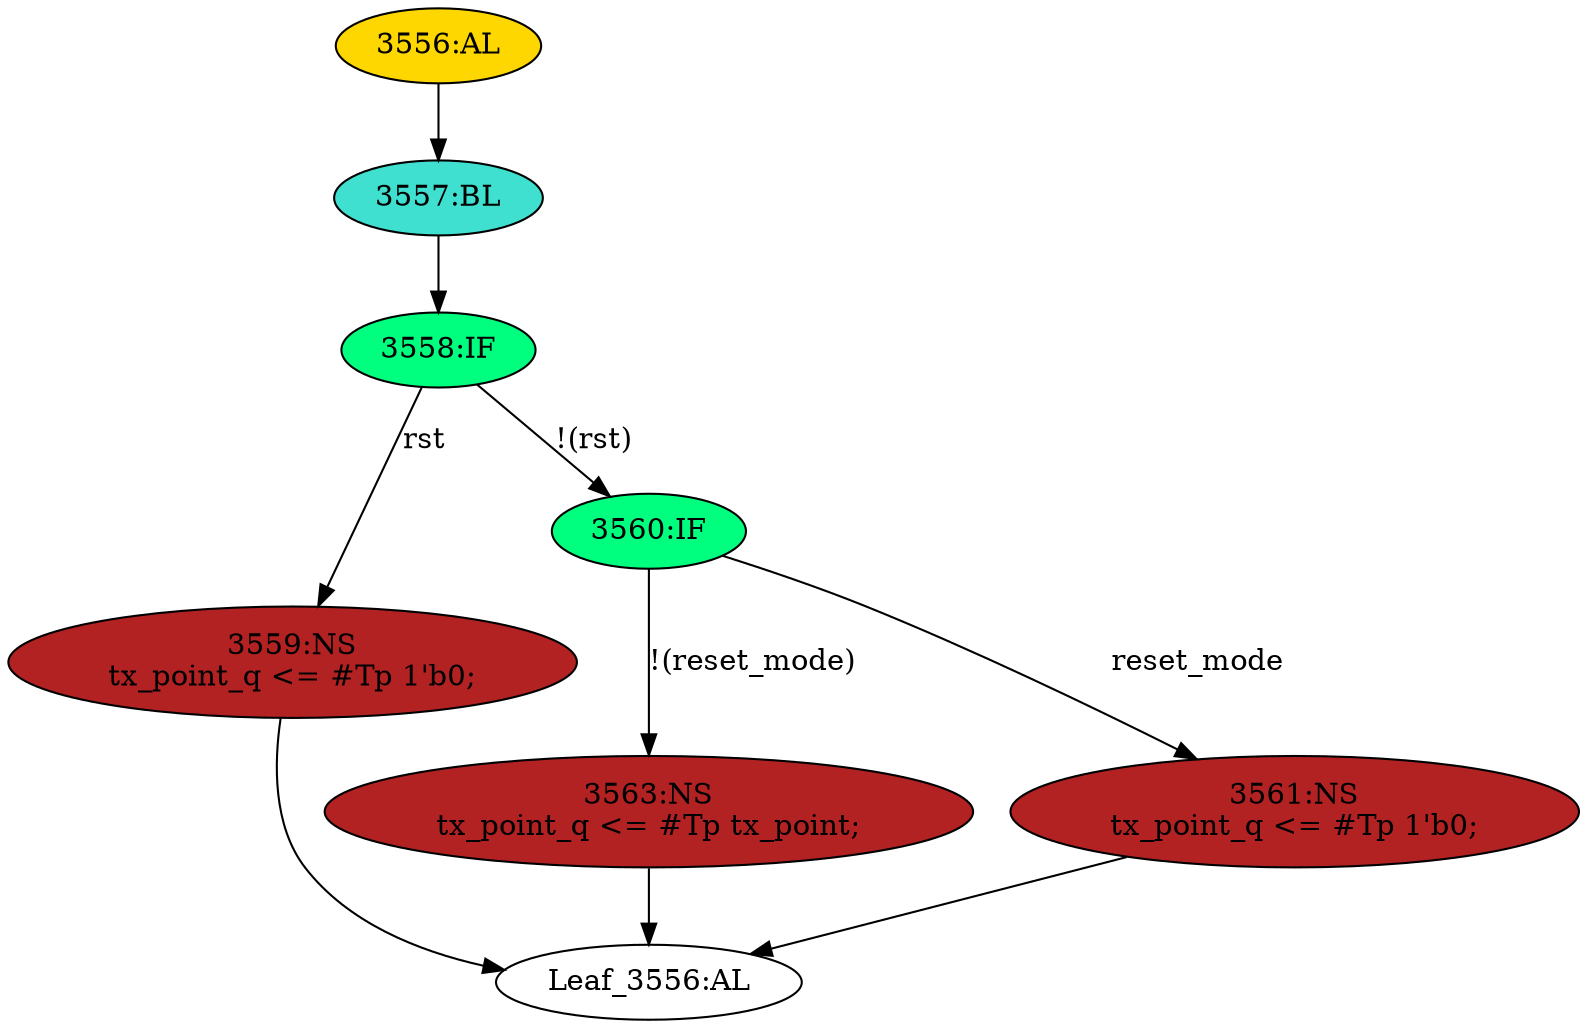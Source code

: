 strict digraph "" {
	node [label="\N"];
	"3563:NS"	 [ast="<pyverilog.vparser.ast.NonblockingSubstitution object at 0x7f44f6b27c10>",
		fillcolor=firebrick,
		label="3563:NS
tx_point_q <= #Tp tx_point;",
		statements="[<pyverilog.vparser.ast.NonblockingSubstitution object at 0x7f44f6b27c10>]",
		style=filled,
		typ=NonblockingSubstitution];
	"Leaf_3556:AL"	 [def_var="['tx_point_q']",
		label="Leaf_3556:AL"];
	"3563:NS" -> "Leaf_3556:AL"	 [cond="[]",
		lineno=None];
	"3558:IF"	 [ast="<pyverilog.vparser.ast.IfStatement object at 0x7f44f6b27dd0>",
		fillcolor=springgreen,
		label="3558:IF",
		statements="[]",
		style=filled,
		typ=IfStatement];
	"3559:NS"	 [ast="<pyverilog.vparser.ast.NonblockingSubstitution object at 0x7f44f6b33090>",
		fillcolor=firebrick,
		label="3559:NS
tx_point_q <= #Tp 1'b0;",
		statements="[<pyverilog.vparser.ast.NonblockingSubstitution object at 0x7f44f6b33090>]",
		style=filled,
		typ=NonblockingSubstitution];
	"3558:IF" -> "3559:NS"	 [cond="['rst']",
		label=rst,
		lineno=3558];
	"3560:IF"	 [ast="<pyverilog.vparser.ast.IfStatement object at 0x7f44f6b27e10>",
		fillcolor=springgreen,
		label="3560:IF",
		statements="[]",
		style=filled,
		typ=IfStatement];
	"3558:IF" -> "3560:IF"	 [cond="['rst']",
		label="!(rst)",
		lineno=3558];
	"3557:BL"	 [ast="<pyverilog.vparser.ast.Block object at 0x7f44f6b33290>",
		fillcolor=turquoise,
		label="3557:BL",
		statements="[]",
		style=filled,
		typ=Block];
	"3557:BL" -> "3558:IF"	 [cond="[]",
		lineno=None];
	"3559:NS" -> "Leaf_3556:AL"	 [cond="[]",
		lineno=None];
	"3556:AL"	 [ast="<pyverilog.vparser.ast.Always object at 0x7f44f6b332d0>",
		clk_sens=True,
		fillcolor=gold,
		label="3556:AL",
		sens="['clk', 'rst']",
		statements="[]",
		style=filled,
		typ=Always,
		use_var="['rst', 'reset_mode', 'tx_point']"];
	"3556:AL" -> "3557:BL"	 [cond="[]",
		lineno=None];
	"3560:IF" -> "3563:NS"	 [cond="['reset_mode']",
		label="!(reset_mode)",
		lineno=3560];
	"3561:NS"	 [ast="<pyverilog.vparser.ast.NonblockingSubstitution object at 0x7f44f6b27e50>",
		fillcolor=firebrick,
		label="3561:NS
tx_point_q <= #Tp 1'b0;",
		statements="[<pyverilog.vparser.ast.NonblockingSubstitution object at 0x7f44f6b27e50>]",
		style=filled,
		typ=NonblockingSubstitution];
	"3560:IF" -> "3561:NS"	 [cond="['reset_mode']",
		label=reset_mode,
		lineno=3560];
	"3561:NS" -> "Leaf_3556:AL"	 [cond="[]",
		lineno=None];
}
